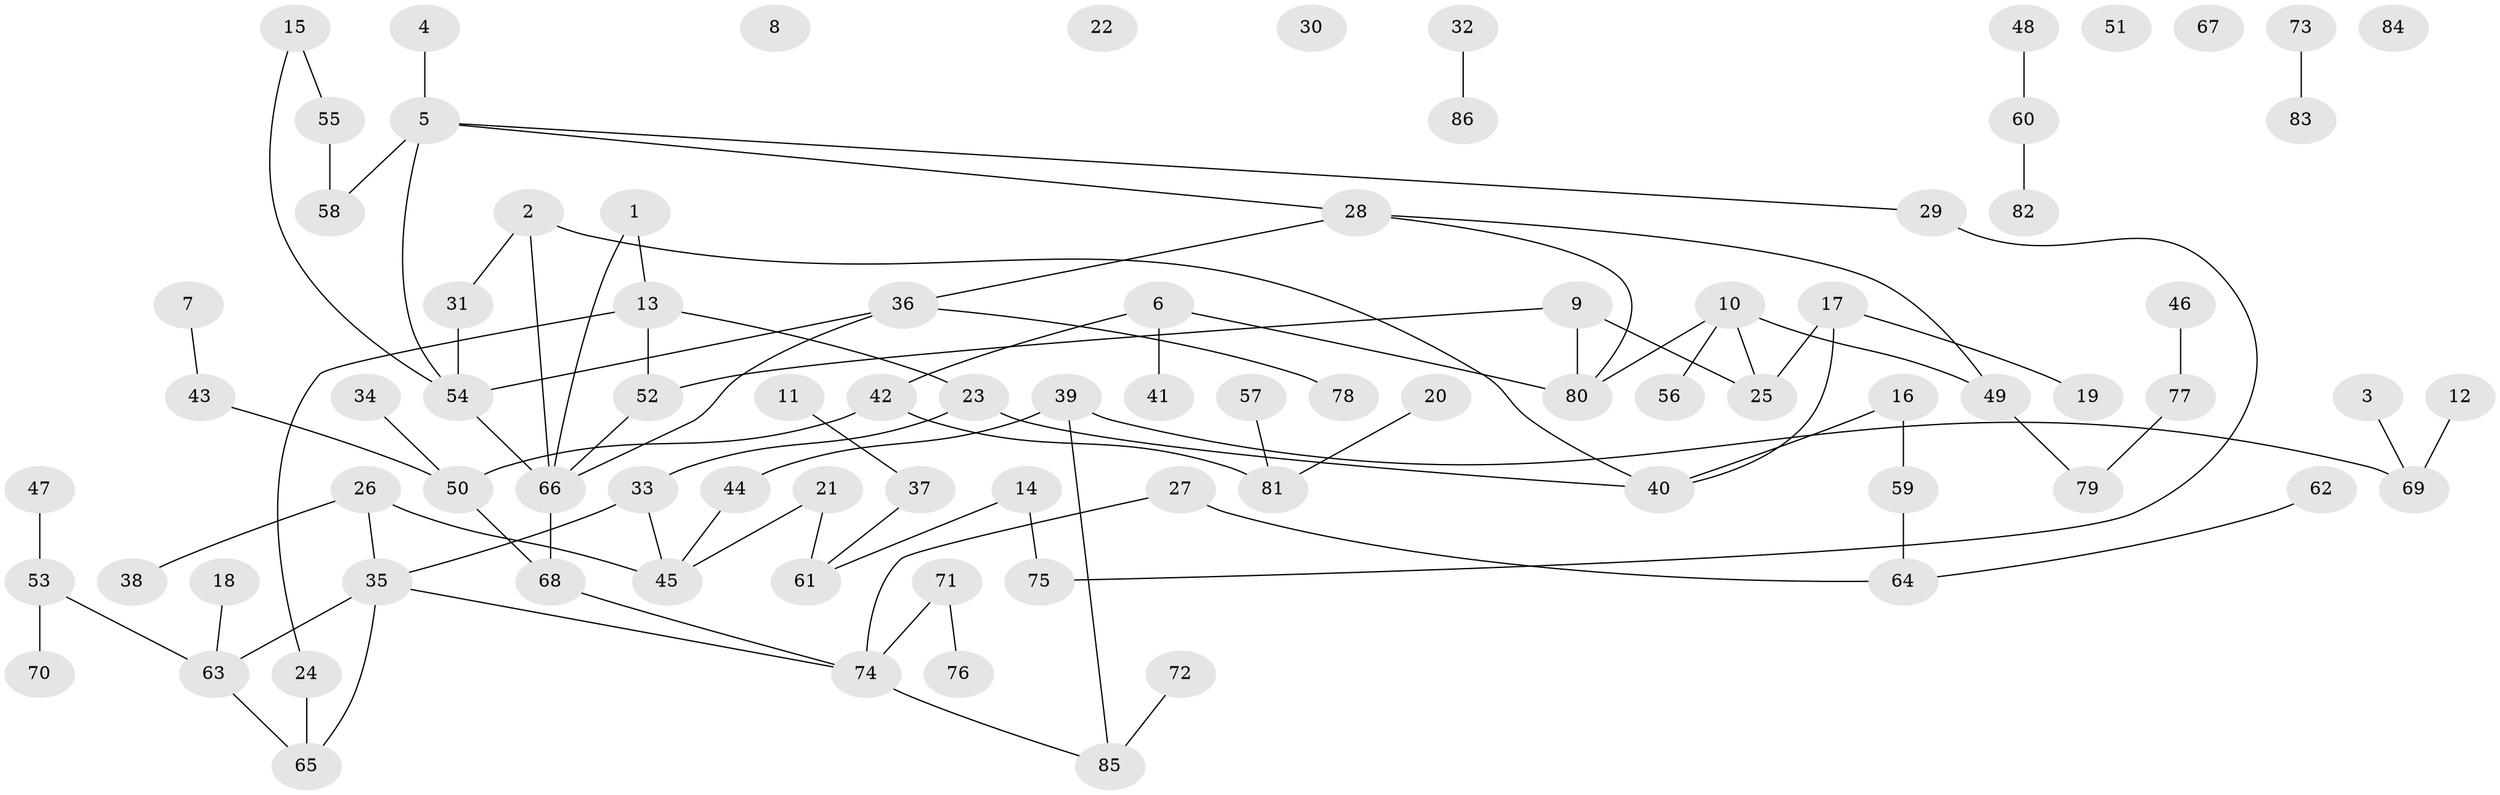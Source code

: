 // coarse degree distribution, {4: 0.07692307692307693, 2: 0.34615384615384615, 5: 0.11538461538461539, 1: 0.2692307692307692, 3: 0.15384615384615385, 6: 0.038461538461538464}
// Generated by graph-tools (version 1.1) at 2025/48/03/04/25 22:48:24]
// undirected, 86 vertices, 94 edges
graph export_dot {
  node [color=gray90,style=filled];
  1;
  2;
  3;
  4;
  5;
  6;
  7;
  8;
  9;
  10;
  11;
  12;
  13;
  14;
  15;
  16;
  17;
  18;
  19;
  20;
  21;
  22;
  23;
  24;
  25;
  26;
  27;
  28;
  29;
  30;
  31;
  32;
  33;
  34;
  35;
  36;
  37;
  38;
  39;
  40;
  41;
  42;
  43;
  44;
  45;
  46;
  47;
  48;
  49;
  50;
  51;
  52;
  53;
  54;
  55;
  56;
  57;
  58;
  59;
  60;
  61;
  62;
  63;
  64;
  65;
  66;
  67;
  68;
  69;
  70;
  71;
  72;
  73;
  74;
  75;
  76;
  77;
  78;
  79;
  80;
  81;
  82;
  83;
  84;
  85;
  86;
  1 -- 13;
  1 -- 66;
  2 -- 31;
  2 -- 40;
  2 -- 66;
  3 -- 69;
  4 -- 5;
  5 -- 28;
  5 -- 29;
  5 -- 54;
  5 -- 58;
  6 -- 41;
  6 -- 42;
  6 -- 80;
  7 -- 43;
  9 -- 25;
  9 -- 52;
  9 -- 80;
  10 -- 25;
  10 -- 49;
  10 -- 56;
  10 -- 80;
  11 -- 37;
  12 -- 69;
  13 -- 23;
  13 -- 24;
  13 -- 52;
  14 -- 61;
  14 -- 75;
  15 -- 54;
  15 -- 55;
  16 -- 40;
  16 -- 59;
  17 -- 19;
  17 -- 25;
  17 -- 40;
  18 -- 63;
  20 -- 81;
  21 -- 45;
  21 -- 61;
  23 -- 33;
  23 -- 40;
  24 -- 65;
  26 -- 35;
  26 -- 38;
  26 -- 45;
  27 -- 64;
  27 -- 74;
  28 -- 36;
  28 -- 49;
  28 -- 80;
  29 -- 75;
  31 -- 54;
  32 -- 86;
  33 -- 35;
  33 -- 45;
  34 -- 50;
  35 -- 63;
  35 -- 65;
  35 -- 74;
  36 -- 54;
  36 -- 66;
  36 -- 78;
  37 -- 61;
  39 -- 44;
  39 -- 69;
  39 -- 85;
  42 -- 50;
  42 -- 81;
  43 -- 50;
  44 -- 45;
  46 -- 77;
  47 -- 53;
  48 -- 60;
  49 -- 79;
  50 -- 68;
  52 -- 66;
  53 -- 63;
  53 -- 70;
  54 -- 66;
  55 -- 58;
  57 -- 81;
  59 -- 64;
  60 -- 82;
  62 -- 64;
  63 -- 65;
  66 -- 68;
  68 -- 74;
  71 -- 74;
  71 -- 76;
  72 -- 85;
  73 -- 83;
  74 -- 85;
  77 -- 79;
}

